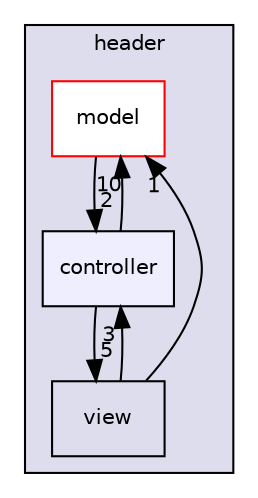 digraph "src/header/controller" {
  compound=true
  node [ fontsize="10", fontname="Helvetica"];
  edge [ labelfontsize="10", labelfontname="Helvetica"];
  subgraph clusterdir_8408bad1c8b66572738be7dc5ba73ab6 {
    graph [ bgcolor="#ddddee", pencolor="black", label="header" fontname="Helvetica", fontsize="10", URL="dir_8408bad1c8b66572738be7dc5ba73ab6.html"]
  dir_9bb37123d0b16b72a6faa8ea1cd278f6 [shape=box label="model" fillcolor="white" style="filled" color="red" URL="dir_9bb37123d0b16b72a6faa8ea1cd278f6.html"];
  dir_fda50f945f50f5737157205bb5460af4 [shape=box label="view" URL="dir_fda50f945f50f5737157205bb5460af4.html"];
  dir_d8b43bb3be272d45a695c6ae68071716 [shape=box, label="controller", style="filled", fillcolor="#eeeeff", pencolor="black", URL="dir_d8b43bb3be272d45a695c6ae68071716.html"];
  }
  dir_9bb37123d0b16b72a6faa8ea1cd278f6->dir_d8b43bb3be272d45a695c6ae68071716 [headlabel="2", labeldistance=1.5 headhref="dir_000003_000002.html"];
  dir_fda50f945f50f5737157205bb5460af4->dir_9bb37123d0b16b72a6faa8ea1cd278f6 [headlabel="1", labeldistance=1.5 headhref="dir_000006_000003.html"];
  dir_fda50f945f50f5737157205bb5460af4->dir_d8b43bb3be272d45a695c6ae68071716 [headlabel="3", labeldistance=1.5 headhref="dir_000006_000002.html"];
  dir_d8b43bb3be272d45a695c6ae68071716->dir_9bb37123d0b16b72a6faa8ea1cd278f6 [headlabel="10", labeldistance=1.5 headhref="dir_000002_000003.html"];
  dir_d8b43bb3be272d45a695c6ae68071716->dir_fda50f945f50f5737157205bb5460af4 [headlabel="5", labeldistance=1.5 headhref="dir_000002_000006.html"];
}
